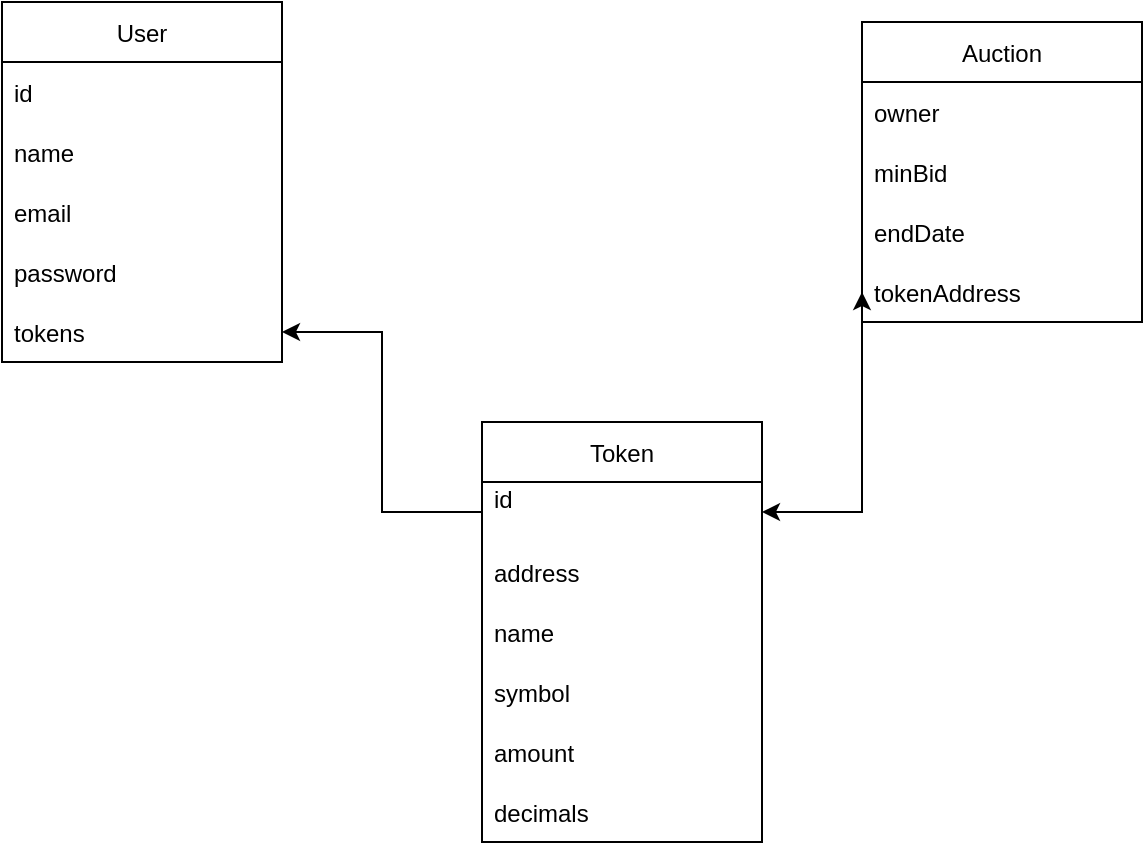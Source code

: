 <mxfile version="20.0.1" type="github">
  <diagram id="C5RBs43oDa-KdzZeNtuy" name="Page-1">
    <mxGraphModel dx="673" dy="483" grid="1" gridSize="10" guides="1" tooltips="1" connect="1" arrows="1" fold="1" page="1" pageScale="1" pageWidth="827" pageHeight="1169" math="0" shadow="0">
      <root>
        <mxCell id="WIyWlLk6GJQsqaUBKTNV-0" />
        <mxCell id="WIyWlLk6GJQsqaUBKTNV-1" parent="WIyWlLk6GJQsqaUBKTNV-0" />
        <mxCell id="5jCNoOH-kz062f6Iwcz8-1" value="User" style="swimlane;fontStyle=0;childLayout=stackLayout;horizontal=1;startSize=30;horizontalStack=0;resizeParent=1;resizeParentMax=0;resizeLast=0;collapsible=1;marginBottom=0;" vertex="1" parent="WIyWlLk6GJQsqaUBKTNV-1">
          <mxGeometry x="90" y="100" width="140" height="180" as="geometry" />
        </mxCell>
        <mxCell id="5jCNoOH-kz062f6Iwcz8-2" value="id" style="text;strokeColor=none;fillColor=none;align=left;verticalAlign=middle;spacingLeft=4;spacingRight=4;overflow=hidden;points=[[0,0.5],[1,0.5]];portConstraint=eastwest;rotatable=0;" vertex="1" parent="5jCNoOH-kz062f6Iwcz8-1">
          <mxGeometry y="30" width="140" height="30" as="geometry" />
        </mxCell>
        <mxCell id="5jCNoOH-kz062f6Iwcz8-20" value="name" style="text;strokeColor=none;fillColor=none;align=left;verticalAlign=middle;spacingLeft=4;spacingRight=4;overflow=hidden;points=[[0,0.5],[1,0.5]];portConstraint=eastwest;rotatable=0;" vertex="1" parent="5jCNoOH-kz062f6Iwcz8-1">
          <mxGeometry y="60" width="140" height="30" as="geometry" />
        </mxCell>
        <mxCell id="5jCNoOH-kz062f6Iwcz8-21" value="email" style="text;strokeColor=none;fillColor=none;align=left;verticalAlign=middle;spacingLeft=4;spacingRight=4;overflow=hidden;points=[[0,0.5],[1,0.5]];portConstraint=eastwest;rotatable=0;" vertex="1" parent="5jCNoOH-kz062f6Iwcz8-1">
          <mxGeometry y="90" width="140" height="30" as="geometry" />
        </mxCell>
        <mxCell id="5jCNoOH-kz062f6Iwcz8-3" value="password" style="text;strokeColor=none;fillColor=none;align=left;verticalAlign=middle;spacingLeft=4;spacingRight=4;overflow=hidden;points=[[0,0.5],[1,0.5]];portConstraint=eastwest;rotatable=0;" vertex="1" parent="5jCNoOH-kz062f6Iwcz8-1">
          <mxGeometry y="120" width="140" height="30" as="geometry" />
        </mxCell>
        <mxCell id="5jCNoOH-kz062f6Iwcz8-4" value="tokens" style="text;strokeColor=none;fillColor=none;align=left;verticalAlign=middle;spacingLeft=4;spacingRight=4;overflow=hidden;points=[[0,0.5],[1,0.5]];portConstraint=eastwest;rotatable=0;" vertex="1" parent="5jCNoOH-kz062f6Iwcz8-1">
          <mxGeometry y="150" width="140" height="30" as="geometry" />
        </mxCell>
        <mxCell id="5jCNoOH-kz062f6Iwcz8-5" value="Auction" style="swimlane;fontStyle=0;childLayout=stackLayout;horizontal=1;startSize=30;horizontalStack=0;resizeParent=1;resizeParentMax=0;resizeLast=0;collapsible=1;marginBottom=0;" vertex="1" parent="WIyWlLk6GJQsqaUBKTNV-1">
          <mxGeometry x="520" y="110" width="140" height="150" as="geometry" />
        </mxCell>
        <mxCell id="5jCNoOH-kz062f6Iwcz8-6" value="owner" style="text;strokeColor=none;fillColor=none;align=left;verticalAlign=middle;spacingLeft=4;spacingRight=4;overflow=hidden;points=[[0,0.5],[1,0.5]];portConstraint=eastwest;rotatable=0;" vertex="1" parent="5jCNoOH-kz062f6Iwcz8-5">
          <mxGeometry y="30" width="140" height="30" as="geometry" />
        </mxCell>
        <mxCell id="5jCNoOH-kz062f6Iwcz8-7" value="minBid" style="text;strokeColor=none;fillColor=none;align=left;verticalAlign=middle;spacingLeft=4;spacingRight=4;overflow=hidden;points=[[0,0.5],[1,0.5]];portConstraint=eastwest;rotatable=0;" vertex="1" parent="5jCNoOH-kz062f6Iwcz8-5">
          <mxGeometry y="60" width="140" height="30" as="geometry" />
        </mxCell>
        <mxCell id="5jCNoOH-kz062f6Iwcz8-17" value="endDate" style="text;strokeColor=none;fillColor=none;align=left;verticalAlign=middle;spacingLeft=4;spacingRight=4;overflow=hidden;points=[[0,0.5],[1,0.5]];portConstraint=eastwest;rotatable=0;" vertex="1" parent="5jCNoOH-kz062f6Iwcz8-5">
          <mxGeometry y="90" width="140" height="30" as="geometry" />
        </mxCell>
        <mxCell id="5jCNoOH-kz062f6Iwcz8-8" value="tokenAddress" style="text;strokeColor=none;fillColor=none;align=left;verticalAlign=middle;spacingLeft=4;spacingRight=4;overflow=hidden;points=[[0,0.5],[1,0.5]];portConstraint=eastwest;rotatable=0;" vertex="1" parent="5jCNoOH-kz062f6Iwcz8-5">
          <mxGeometry y="120" width="140" height="30" as="geometry" />
        </mxCell>
        <mxCell id="5jCNoOH-kz062f6Iwcz8-9" value="Token" style="swimlane;fontStyle=0;childLayout=stackLayout;horizontal=1;startSize=30;horizontalStack=0;resizeParent=1;resizeParentMax=0;resizeLast=0;collapsible=1;marginBottom=0;" vertex="1" parent="WIyWlLk6GJQsqaUBKTNV-1">
          <mxGeometry x="330" y="310" width="140" height="210" as="geometry" />
        </mxCell>
        <mxCell id="5jCNoOH-kz062f6Iwcz8-18" value="id&#xa;" style="text;strokeColor=none;fillColor=none;align=left;verticalAlign=middle;spacingLeft=4;spacingRight=4;overflow=hidden;points=[[0,0.5],[1,0.5]];portConstraint=eastwest;rotatable=0;" vertex="1" parent="5jCNoOH-kz062f6Iwcz8-9">
          <mxGeometry y="30" width="140" height="30" as="geometry" />
        </mxCell>
        <mxCell id="5jCNoOH-kz062f6Iwcz8-19" value="address" style="text;strokeColor=none;fillColor=none;align=left;verticalAlign=middle;spacingLeft=4;spacingRight=4;overflow=hidden;points=[[0,0.5],[1,0.5]];portConstraint=eastwest;rotatable=0;" vertex="1" parent="5jCNoOH-kz062f6Iwcz8-9">
          <mxGeometry y="60" width="140" height="30" as="geometry" />
        </mxCell>
        <mxCell id="5jCNoOH-kz062f6Iwcz8-10" value="name" style="text;strokeColor=none;fillColor=none;align=left;verticalAlign=middle;spacingLeft=4;spacingRight=4;overflow=hidden;points=[[0,0.5],[1,0.5]];portConstraint=eastwest;rotatable=0;" vertex="1" parent="5jCNoOH-kz062f6Iwcz8-9">
          <mxGeometry y="90" width="140" height="30" as="geometry" />
        </mxCell>
        <mxCell id="5jCNoOH-kz062f6Iwcz8-11" value="symbol" style="text;strokeColor=none;fillColor=none;align=left;verticalAlign=middle;spacingLeft=4;spacingRight=4;overflow=hidden;points=[[0,0.5],[1,0.5]];portConstraint=eastwest;rotatable=0;" vertex="1" parent="5jCNoOH-kz062f6Iwcz8-9">
          <mxGeometry y="120" width="140" height="30" as="geometry" />
        </mxCell>
        <mxCell id="5jCNoOH-kz062f6Iwcz8-15" value="amount" style="text;strokeColor=none;fillColor=none;align=left;verticalAlign=middle;spacingLeft=4;spacingRight=4;overflow=hidden;points=[[0,0.5],[1,0.5]];portConstraint=eastwest;rotatable=0;" vertex="1" parent="5jCNoOH-kz062f6Iwcz8-9">
          <mxGeometry y="150" width="140" height="30" as="geometry" />
        </mxCell>
        <mxCell id="5jCNoOH-kz062f6Iwcz8-12" value="decimals" style="text;strokeColor=none;fillColor=none;align=left;verticalAlign=middle;spacingLeft=4;spacingRight=4;overflow=hidden;points=[[0,0.5],[1,0.5]];portConstraint=eastwest;rotatable=0;" vertex="1" parent="5jCNoOH-kz062f6Iwcz8-9">
          <mxGeometry y="180" width="140" height="30" as="geometry" />
        </mxCell>
        <mxCell id="5jCNoOH-kz062f6Iwcz8-23" style="edgeStyle=orthogonalEdgeStyle;rounded=0;orthogonalLoop=1;jettySize=auto;html=1;exitX=0;exitY=0.5;exitDx=0;exitDy=0;" edge="1" parent="WIyWlLk6GJQsqaUBKTNV-1" source="5jCNoOH-kz062f6Iwcz8-18" target="5jCNoOH-kz062f6Iwcz8-4">
          <mxGeometry relative="1" as="geometry" />
        </mxCell>
        <mxCell id="5jCNoOH-kz062f6Iwcz8-25" value="" style="endArrow=classic;startArrow=classic;html=1;rounded=0;entryX=0;entryY=0.5;entryDx=0;entryDy=0;exitX=1;exitY=0.5;exitDx=0;exitDy=0;" edge="1" parent="WIyWlLk6GJQsqaUBKTNV-1" source="5jCNoOH-kz062f6Iwcz8-18" target="5jCNoOH-kz062f6Iwcz8-8">
          <mxGeometry width="50" height="50" relative="1" as="geometry">
            <mxPoint x="470" y="360" as="sourcePoint" />
            <mxPoint x="520" y="310" as="targetPoint" />
            <Array as="points">
              <mxPoint x="520" y="355" />
            </Array>
          </mxGeometry>
        </mxCell>
      </root>
    </mxGraphModel>
  </diagram>
</mxfile>
